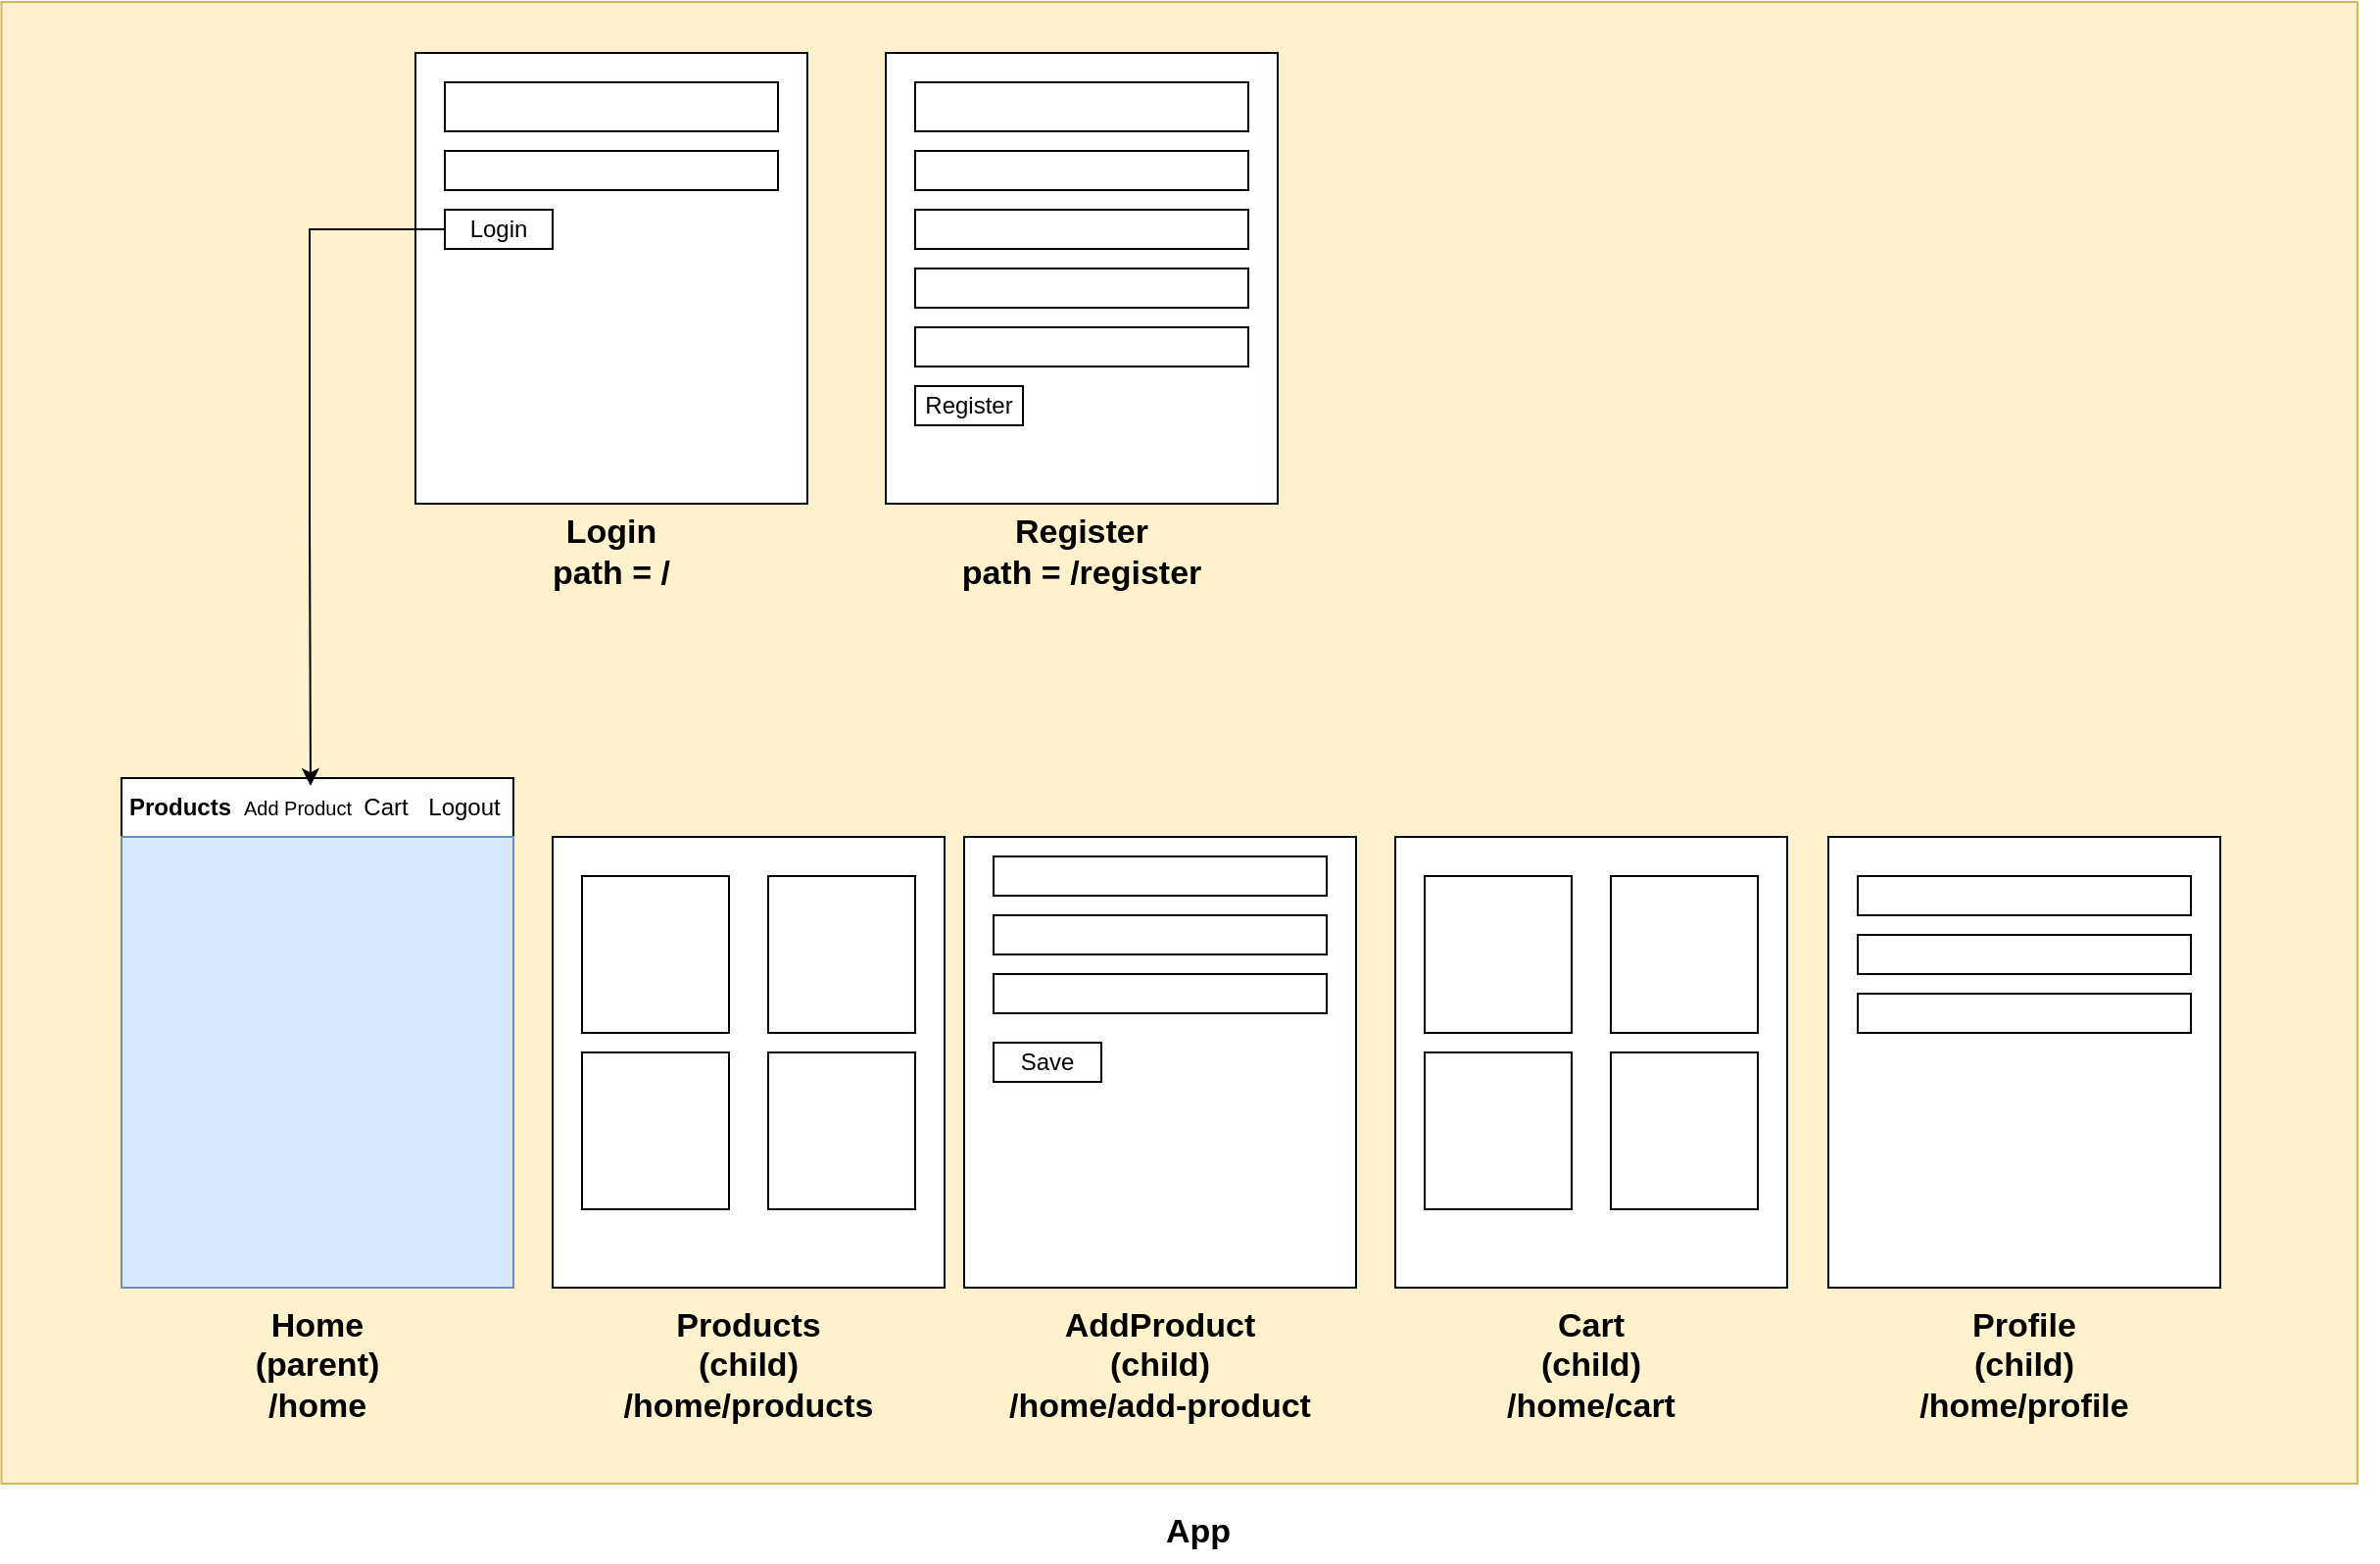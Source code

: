 <mxfile version="25.0.2">
  <diagram name="Page-1" id="qSi1kfgGCvpuqHFb6oyk">
    <mxGraphModel dx="3585" dy="1995" grid="1" gridSize="10" guides="1" tooltips="1" connect="1" arrows="1" fold="1" page="1" pageScale="1" pageWidth="827" pageHeight="1169" math="0" shadow="0">
      <root>
        <mxCell id="0" />
        <mxCell id="1" parent="0" />
        <mxCell id="hvbtrYY9sSFae_utl0OA-50" value="" style="rounded=0;whiteSpace=wrap;html=1;fillColor=#fff2cc;strokeColor=#d6b656;" parent="1" vertex="1">
          <mxGeometry x="37.75" y="214" width="1202.25" height="756" as="geometry" />
        </mxCell>
        <mxCell id="OZvwDvS8y1LQUS1a6cP2-2" value="" style="rounded=0;whiteSpace=wrap;html=1;" parent="1" vertex="1">
          <mxGeometry x="249" y="240" width="200" height="230" as="geometry" />
        </mxCell>
        <mxCell id="OZvwDvS8y1LQUS1a6cP2-4" value="" style="rounded=0;whiteSpace=wrap;html=1;" parent="1" vertex="1">
          <mxGeometry x="489" y="240" width="200" height="230" as="geometry" />
        </mxCell>
        <mxCell id="OZvwDvS8y1LQUS1a6cP2-9" value="" style="rounded=0;whiteSpace=wrap;html=1;" parent="1" vertex="1">
          <mxGeometry x="264" y="255" width="170" height="25" as="geometry" />
        </mxCell>
        <mxCell id="OZvwDvS8y1LQUS1a6cP2-10" value="" style="rounded=0;whiteSpace=wrap;html=1;" parent="1" vertex="1">
          <mxGeometry x="264" y="290" width="170" height="20" as="geometry" />
        </mxCell>
        <mxCell id="OZvwDvS8y1LQUS1a6cP2-11" value="Login" style="rounded=0;whiteSpace=wrap;html=1;" parent="1" vertex="1">
          <mxGeometry x="264" y="320" width="55" height="20" as="geometry" />
        </mxCell>
        <mxCell id="OZvwDvS8y1LQUS1a6cP2-12" value="Login&lt;div&gt;path = /&lt;/div&gt;" style="text;html=1;align=center;verticalAlign=middle;whiteSpace=wrap;rounded=0;fontStyle=1;fontSize=17;" parent="1" vertex="1">
          <mxGeometry x="249" y="480" width="200" height="30" as="geometry" />
        </mxCell>
        <mxCell id="OZvwDvS8y1LQUS1a6cP2-13" value="Register&lt;div&gt;path = /register&lt;/div&gt;" style="text;html=1;align=center;verticalAlign=middle;whiteSpace=wrap;rounded=0;fontStyle=1;fontSize=17;" parent="1" vertex="1">
          <mxGeometry x="489" y="480" width="200" height="30" as="geometry" />
        </mxCell>
        <mxCell id="hvbtrYY9sSFae_utl0OA-1" value="" style="rounded=0;whiteSpace=wrap;html=1;" parent="1" vertex="1">
          <mxGeometry x="504" y="255" width="170" height="25" as="geometry" />
        </mxCell>
        <mxCell id="hvbtrYY9sSFae_utl0OA-2" value="" style="rounded=0;whiteSpace=wrap;html=1;" parent="1" vertex="1">
          <mxGeometry x="504" y="290" width="170" height="20" as="geometry" />
        </mxCell>
        <mxCell id="hvbtrYY9sSFae_utl0OA-3" value="Register" style="rounded=0;whiteSpace=wrap;html=1;" parent="1" vertex="1">
          <mxGeometry x="504" y="410" width="55" height="20" as="geometry" />
        </mxCell>
        <mxCell id="hvbtrYY9sSFae_utl0OA-4" value="" style="rounded=0;whiteSpace=wrap;html=1;" parent="1" vertex="1">
          <mxGeometry x="504" y="320" width="170" height="20" as="geometry" />
        </mxCell>
        <mxCell id="hvbtrYY9sSFae_utl0OA-5" value="" style="rounded=0;whiteSpace=wrap;html=1;" parent="1" vertex="1">
          <mxGeometry x="504" y="350" width="170" height="20" as="geometry" />
        </mxCell>
        <mxCell id="hvbtrYY9sSFae_utl0OA-6" value="" style="rounded=0;whiteSpace=wrap;html=1;" parent="1" vertex="1">
          <mxGeometry x="504" y="380" width="170" height="20" as="geometry" />
        </mxCell>
        <mxCell id="hvbtrYY9sSFae_utl0OA-7" value="" style="rounded=0;whiteSpace=wrap;html=1;" parent="1" vertex="1">
          <mxGeometry x="319" y="640" width="200" height="230" as="geometry" />
        </mxCell>
        <mxCell id="hvbtrYY9sSFae_utl0OA-8" value="Products&lt;div&gt;(child)&lt;/div&gt;&lt;div&gt;/home/products&lt;/div&gt;" style="text;html=1;align=center;verticalAlign=middle;whiteSpace=wrap;rounded=0;fontStyle=1;fontSize=17;" parent="1" vertex="1">
          <mxGeometry x="319" y="880" width="200" height="60" as="geometry" />
        </mxCell>
        <mxCell id="hvbtrYY9sSFae_utl0OA-9" value="" style="rounded=0;whiteSpace=wrap;html=1;" parent="1" vertex="1">
          <mxGeometry x="334" y="660" width="75" height="80" as="geometry" />
        </mxCell>
        <mxCell id="hvbtrYY9sSFae_utl0OA-10" value="" style="rounded=0;whiteSpace=wrap;html=1;" parent="1" vertex="1">
          <mxGeometry x="429" y="660" width="75" height="80" as="geometry" />
        </mxCell>
        <mxCell id="hvbtrYY9sSFae_utl0OA-11" value="" style="rounded=0;whiteSpace=wrap;html=1;" parent="1" vertex="1">
          <mxGeometry x="334" y="750" width="75" height="80" as="geometry" />
        </mxCell>
        <mxCell id="hvbtrYY9sSFae_utl0OA-12" value="" style="rounded=0;whiteSpace=wrap;html=1;" parent="1" vertex="1">
          <mxGeometry x="429" y="750" width="75" height="80" as="geometry" />
        </mxCell>
        <mxCell id="hvbtrYY9sSFae_utl0OA-13" value="" style="rounded=0;whiteSpace=wrap;html=1;" parent="1" vertex="1">
          <mxGeometry x="99" y="610" width="200" height="30" as="geometry" />
        </mxCell>
        <mxCell id="hvbtrYY9sSFae_utl0OA-14" value="Products" style="text;html=1;align=center;verticalAlign=middle;whiteSpace=wrap;rounded=0;fontStyle=1" parent="1" vertex="1">
          <mxGeometry x="99" y="615" width="60" height="20" as="geometry" />
        </mxCell>
        <mxCell id="hvbtrYY9sSFae_utl0OA-15" value="Add Product" style="text;html=1;align=center;verticalAlign=middle;whiteSpace=wrap;rounded=0;fontSize=10;" parent="1" vertex="1">
          <mxGeometry x="159" y="615" width="60" height="20" as="geometry" />
        </mxCell>
        <mxCell id="hvbtrYY9sSFae_utl0OA-16" value="Cart" style="text;html=1;align=center;verticalAlign=middle;whiteSpace=wrap;rounded=0;" parent="1" vertex="1">
          <mxGeometry x="219" y="615" width="30" height="20" as="geometry" />
        </mxCell>
        <mxCell id="hvbtrYY9sSFae_utl0OA-17" value="Logout" style="text;html=1;align=center;verticalAlign=middle;whiteSpace=wrap;rounded=0;" parent="1" vertex="1">
          <mxGeometry x="259" y="615" width="30" height="20" as="geometry" />
        </mxCell>
        <mxCell id="hvbtrYY9sSFae_utl0OA-18" value="" style="rounded=0;whiteSpace=wrap;html=1;" parent="1" vertex="1">
          <mxGeometry x="529" y="640" width="200" height="230" as="geometry" />
        </mxCell>
        <mxCell id="hvbtrYY9sSFae_utl0OA-19" value="AddProduct&lt;div&gt;(child)&lt;br&gt;&lt;/div&gt;&lt;div&gt;/home/add-product&lt;/div&gt;" style="text;html=1;align=center;verticalAlign=middle;whiteSpace=wrap;rounded=0;fontStyle=1;fontSize=17;" parent="1" vertex="1">
          <mxGeometry x="529" y="880" width="200" height="60" as="geometry" />
        </mxCell>
        <mxCell id="hvbtrYY9sSFae_utl0OA-29" value="" style="rounded=0;whiteSpace=wrap;html=1;" parent="1" vertex="1">
          <mxGeometry x="544" y="650" width="170" height="20" as="geometry" />
        </mxCell>
        <mxCell id="hvbtrYY9sSFae_utl0OA-30" value="Save" style="rounded=0;whiteSpace=wrap;html=1;" parent="1" vertex="1">
          <mxGeometry x="544" y="745" width="55" height="20" as="geometry" />
        </mxCell>
        <mxCell id="hvbtrYY9sSFae_utl0OA-31" value="" style="rounded=0;whiteSpace=wrap;html=1;" parent="1" vertex="1">
          <mxGeometry x="544" y="680" width="170" height="20" as="geometry" />
        </mxCell>
        <mxCell id="hvbtrYY9sSFae_utl0OA-32" value="" style="rounded=0;whiteSpace=wrap;html=1;" parent="1" vertex="1">
          <mxGeometry x="544" y="710" width="170" height="20" as="geometry" />
        </mxCell>
        <mxCell id="hvbtrYY9sSFae_utl0OA-37" value="" style="rounded=0;whiteSpace=wrap;html=1;" parent="1" vertex="1">
          <mxGeometry x="749" y="640" width="200" height="230" as="geometry" />
        </mxCell>
        <mxCell id="hvbtrYY9sSFae_utl0OA-38" value="Cart&lt;div&gt;(child)&lt;br&gt;&lt;/div&gt;&lt;div&gt;/home/cart&lt;/div&gt;" style="text;html=1;align=center;verticalAlign=middle;whiteSpace=wrap;rounded=0;fontStyle=1;fontSize=17;" parent="1" vertex="1">
          <mxGeometry x="749" y="880" width="200" height="60" as="geometry" />
        </mxCell>
        <mxCell id="hvbtrYY9sSFae_utl0OA-39" value="" style="rounded=0;whiteSpace=wrap;html=1;" parent="1" vertex="1">
          <mxGeometry x="764" y="660" width="75" height="80" as="geometry" />
        </mxCell>
        <mxCell id="hvbtrYY9sSFae_utl0OA-40" value="" style="rounded=0;whiteSpace=wrap;html=1;" parent="1" vertex="1">
          <mxGeometry x="859" y="660" width="75" height="80" as="geometry" />
        </mxCell>
        <mxCell id="hvbtrYY9sSFae_utl0OA-41" value="" style="rounded=0;whiteSpace=wrap;html=1;" parent="1" vertex="1">
          <mxGeometry x="764" y="750" width="75" height="80" as="geometry" />
        </mxCell>
        <mxCell id="hvbtrYY9sSFae_utl0OA-42" value="" style="rounded=0;whiteSpace=wrap;html=1;" parent="1" vertex="1">
          <mxGeometry x="859" y="750" width="75" height="80" as="geometry" />
        </mxCell>
        <mxCell id="hvbtrYY9sSFae_utl0OA-48" style="edgeStyle=orthogonalEdgeStyle;rounded=0;orthogonalLoop=1;jettySize=auto;html=1;entryX=0.608;entryY=-0.048;entryDx=0;entryDy=0;entryPerimeter=0;" parent="1" source="OZvwDvS8y1LQUS1a6cP2-11" target="hvbtrYY9sSFae_utl0OA-15" edge="1">
          <mxGeometry relative="1" as="geometry">
            <Array as="points">
              <mxPoint x="195" y="330" />
              <mxPoint x="195" y="478" />
            </Array>
          </mxGeometry>
        </mxCell>
        <mxCell id="hvbtrYY9sSFae_utl0OA-51" value="App" style="text;html=1;align=center;verticalAlign=middle;whiteSpace=wrap;rounded=0;fontStyle=1;fontSize=17;" parent="1" vertex="1">
          <mxGeometry x="45.5" y="980" width="1204.5" height="30" as="geometry" />
        </mxCell>
        <mxCell id="-4p1syf9WXaIPVM2Qsac-1" value="" style="rounded=0;whiteSpace=wrap;html=1;fillColor=#dae8fc;strokeColor=#6c8ebf;" vertex="1" parent="1">
          <mxGeometry x="99" y="640" width="200" height="230" as="geometry" />
        </mxCell>
        <mxCell id="-4p1syf9WXaIPVM2Qsac-2" value="Home&lt;div&gt;(parent)&lt;/div&gt;&lt;div&gt;/home&lt;/div&gt;" style="text;html=1;align=center;verticalAlign=middle;whiteSpace=wrap;rounded=0;fontStyle=1;fontSize=17;" vertex="1" parent="1">
          <mxGeometry x="99" y="880" width="200" height="60" as="geometry" />
        </mxCell>
        <mxCell id="-4p1syf9WXaIPVM2Qsac-3" value="" style="rounded=0;whiteSpace=wrap;html=1;" vertex="1" parent="1">
          <mxGeometry x="970" y="640" width="200" height="230" as="geometry" />
        </mxCell>
        <mxCell id="-4p1syf9WXaIPVM2Qsac-4" value="Profile&lt;div&gt;(child)&lt;br&gt;&lt;/div&gt;&lt;div&gt;/home/profile&lt;/div&gt;" style="text;html=1;align=center;verticalAlign=middle;whiteSpace=wrap;rounded=0;fontStyle=1;fontSize=17;" vertex="1" parent="1">
          <mxGeometry x="970" y="880" width="200" height="60" as="geometry" />
        </mxCell>
        <mxCell id="-4p1syf9WXaIPVM2Qsac-9" value="" style="rounded=0;whiteSpace=wrap;html=1;" vertex="1" parent="1">
          <mxGeometry x="985" y="660" width="170" height="20" as="geometry" />
        </mxCell>
        <mxCell id="-4p1syf9WXaIPVM2Qsac-10" value="" style="rounded=0;whiteSpace=wrap;html=1;" vertex="1" parent="1">
          <mxGeometry x="985" y="690" width="170" height="20" as="geometry" />
        </mxCell>
        <mxCell id="-4p1syf9WXaIPVM2Qsac-11" value="" style="rounded=0;whiteSpace=wrap;html=1;" vertex="1" parent="1">
          <mxGeometry x="985" y="720" width="170" height="20" as="geometry" />
        </mxCell>
      </root>
    </mxGraphModel>
  </diagram>
</mxfile>

